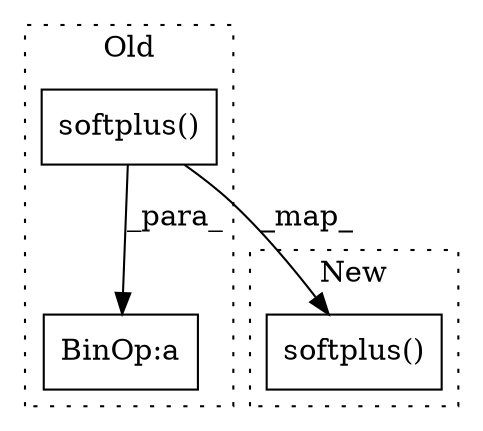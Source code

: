 digraph G {
subgraph cluster0 {
1 [label="softplus()" a="75" s="6060,6072" l="11,1" shape="box"];
3 [label="BinOp:a" a="82" s="6046" l="3" shape="box"];
label = "Old";
style="dotted";
}
subgraph cluster1 {
2 [label="softplus()" a="75" s="5951,5963" l="11,1" shape="box"];
label = "New";
style="dotted";
}
1 -> 2 [label="_map_"];
1 -> 3 [label="_para_"];
}